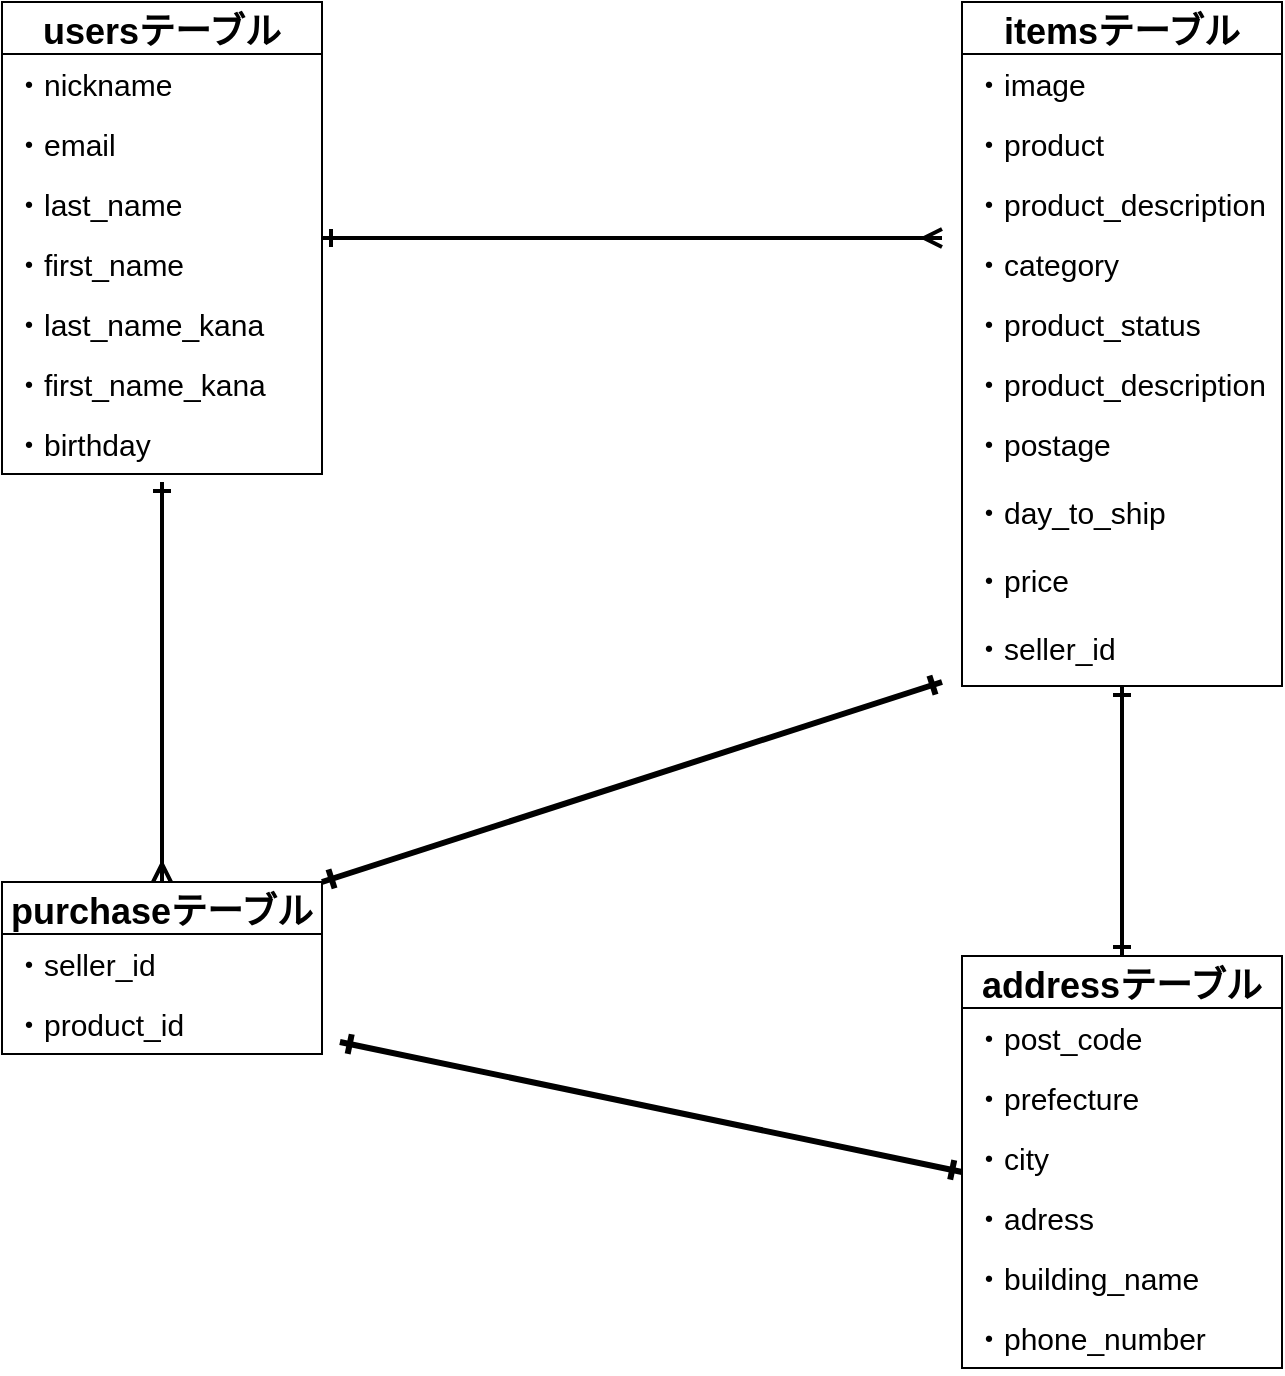 <mxfile version="13.10.0" type="embed">
    <diagram id="9lyl0EFG5ob4PHSunow0" name="ページ1">
        <mxGraphModel dx="898" dy="575" grid="1" gridSize="10" guides="1" tooltips="1" connect="1" arrows="1" fold="1" page="1" pageScale="1" pageWidth="827" pageHeight="1169" math="0" shadow="0">
            <root>
                <mxCell id="0"/>
                <mxCell id="1" parent="0"/>
                <mxCell id="18" value="" style="edgeStyle=orthogonalEdgeStyle;rounded=0;sketch=0;jumpStyle=none;jumpSize=6;orthogonalLoop=1;jettySize=auto;html=1;shadow=0;startArrow=ERone;startFill=0;endArrow=ERmany;endFill=0;targetPerimeterSpacing=0;strokeColor=#FFFFFF;strokeWidth=2;" parent="1" edge="1">
                    <mxGeometry relative="1" as="geometry">
                        <mxPoint x="660" y="100" as="sourcePoint"/>
                        <mxPoint x="660" y="100" as="targetPoint"/>
                    </mxGeometry>
                </mxCell>
                <mxCell id="23" value="" style="edgeStyle=orthogonalEdgeStyle;rounded=0;sketch=0;jumpStyle=none;jumpSize=6;orthogonalLoop=1;jettySize=auto;html=1;shadow=0;startArrow=ERone;startFill=0;endArrow=ERmany;endFill=0;targetPerimeterSpacing=0;strokeColor=#FFFFFF;strokeWidth=2;" parent="1" edge="1">
                    <mxGeometry relative="1" as="geometry">
                        <mxPoint x="180" y="420" as="sourcePoint"/>
                        <mxPoint x="180" y="420" as="targetPoint"/>
                    </mxGeometry>
                </mxCell>
                <mxCell id="27" value="" style="edgeStyle=orthogonalEdgeStyle;rounded=0;sketch=0;jumpStyle=none;jumpSize=6;orthogonalLoop=1;jettySize=auto;html=1;shadow=0;startArrow=ERone;startFill=0;endArrow=ERmany;endFill=0;targetPerimeterSpacing=0;strokeColor=#FFFFFF;strokeWidth=2;" parent="1" edge="1">
                    <mxGeometry relative="1" as="geometry">
                        <mxPoint x="660" y="420" as="sourcePoint"/>
                        <mxPoint x="660" y="420" as="targetPoint"/>
                    </mxGeometry>
                </mxCell>
                <mxCell id="78" value="" style="edgeStyle=orthogonalEdgeStyle;rounded=0;sketch=0;jumpStyle=none;jumpSize=6;orthogonalLoop=1;jettySize=auto;html=1;shadow=0;startArrow=ERone;startFill=0;endArrow=ERmany;endFill=0;targetPerimeterSpacing=0;strokeWidth=2;fontSize=15;strokeColor=#000000;" parent="1" source="58" edge="1">
                    <mxGeometry relative="1" as="geometry">
                        <mxPoint x="550" y="198" as="targetPoint"/>
                    </mxGeometry>
                </mxCell>
                <mxCell id="58" value="usersテーブル" style="swimlane;fontStyle=1;childLayout=stackLayout;horizontal=1;startSize=26;horizontalStack=0;resizeParent=1;resizeParentMax=0;resizeLast=0;collapsible=1;marginBottom=0;align=center;fontSize=18;rounded=0;" parent="1" vertex="1">
                    <mxGeometry x="80" y="80" width="160" height="236" as="geometry">
                        <mxRectangle x="80" y="80" width="120" height="26" as="alternateBounds"/>
                    </mxGeometry>
                </mxCell>
                <mxCell id="59" value="・nickname&#10;" style="text;strokeColor=none;fillColor=none;spacingLeft=4;spacingRight=4;overflow=hidden;rotatable=0;points=[[0,0.5],[1,0.5]];portConstraint=eastwest;fontSize=15;" parent="58" vertex="1">
                    <mxGeometry y="26" width="160" height="30" as="geometry"/>
                </mxCell>
                <mxCell id="60" value="・email" style="text;strokeColor=none;fillColor=none;spacingLeft=4;spacingRight=4;overflow=hidden;rotatable=0;points=[[0,0.5],[1,0.5]];portConstraint=eastwest;fontSize=15;" parent="58" vertex="1">
                    <mxGeometry y="56" width="160" height="30" as="geometry"/>
                </mxCell>
                <mxCell id="113" value="・last_name&#10;" style="text;strokeColor=none;fillColor=none;spacingLeft=4;spacingRight=4;overflow=hidden;rotatable=0;points=[[0,0.5],[1,0.5]];portConstraint=eastwest;fontSize=15;" vertex="1" parent="58">
                    <mxGeometry y="86" width="160" height="30" as="geometry"/>
                </mxCell>
                <mxCell id="114" value="・first_name" style="text;strokeColor=none;fillColor=none;spacingLeft=4;spacingRight=4;overflow=hidden;rotatable=0;points=[[0,0.5],[1,0.5]];portConstraint=eastwest;fontSize=15;" vertex="1" parent="58">
                    <mxGeometry y="116" width="160" height="30" as="geometry"/>
                </mxCell>
                <mxCell id="115" value="・last_name_kana" style="text;strokeColor=none;fillColor=none;spacingLeft=4;spacingRight=4;overflow=hidden;rotatable=0;points=[[0,0.5],[1,0.5]];portConstraint=eastwest;fontSize=15;" vertex="1" parent="58">
                    <mxGeometry y="146" width="160" height="30" as="geometry"/>
                </mxCell>
                <mxCell id="116" value="・first_name_kana" style="text;strokeColor=none;fillColor=none;spacingLeft=4;spacingRight=4;overflow=hidden;rotatable=0;points=[[0,0.5],[1,0.5]];portConstraint=eastwest;fontSize=15;" vertex="1" parent="58">
                    <mxGeometry y="176" width="160" height="30" as="geometry"/>
                </mxCell>
                <mxCell id="117" value="・birthday" style="text;strokeColor=none;fillColor=none;spacingLeft=4;spacingRight=4;overflow=hidden;rotatable=0;points=[[0,0.5],[1,0.5]];portConstraint=eastwest;fontSize=15;" vertex="1" parent="58">
                    <mxGeometry y="206" width="160" height="30" as="geometry"/>
                </mxCell>
                <mxCell id="74" value="itemsテーブル" style="swimlane;fontStyle=1;childLayout=stackLayout;horizontal=1;startSize=26;horizontalStack=0;resizeParent=1;resizeParentMax=0;resizeLast=0;collapsible=1;marginBottom=0;align=center;fontSize=18;rounded=0;" parent="1" vertex="1">
                    <mxGeometry x="560" y="80" width="160" height="342" as="geometry">
                        <mxRectangle x="80" y="80" width="120" height="26" as="alternateBounds"/>
                    </mxGeometry>
                </mxCell>
                <mxCell id="75" value="・image&#10;&#10;" style="text;strokeColor=none;fillColor=none;spacingLeft=4;spacingRight=4;overflow=hidden;rotatable=0;points=[[0,0.5],[1,0.5]];portConstraint=eastwest;fontSize=15;" parent="74" vertex="1">
                    <mxGeometry y="26" width="160" height="30" as="geometry"/>
                </mxCell>
                <mxCell id="76" value="・product&#10;" style="text;strokeColor=none;fillColor=none;spacingLeft=4;spacingRight=4;overflow=hidden;rotatable=0;points=[[0,0.5],[1,0.5]];portConstraint=eastwest;fontSize=15;" parent="74" vertex="1">
                    <mxGeometry y="56" width="160" height="30" as="geometry"/>
                </mxCell>
                <mxCell id="80" value="・product_description&#10;&#10;" style="text;strokeColor=none;fillColor=none;spacingLeft=4;spacingRight=4;overflow=hidden;rotatable=0;points=[[0,0.5],[1,0.5]];portConstraint=eastwest;fontSize=15;" parent="74" vertex="1">
                    <mxGeometry y="86" width="160" height="30" as="geometry"/>
                </mxCell>
                <mxCell id="81" value="・category&#10;&#10;" style="text;strokeColor=none;fillColor=none;spacingLeft=4;spacingRight=4;overflow=hidden;rotatable=0;points=[[0,0.5],[1,0.5]];portConstraint=eastwest;fontSize=15;" parent="74" vertex="1">
                    <mxGeometry y="116" width="160" height="30" as="geometry"/>
                </mxCell>
                <mxCell id="82" value="・product_status&#10;" style="text;strokeColor=none;fillColor=none;spacingLeft=4;spacingRight=4;overflow=hidden;rotatable=0;points=[[0,0.5],[1,0.5]];portConstraint=eastwest;fontSize=15;" parent="74" vertex="1">
                    <mxGeometry y="146" width="160" height="30" as="geometry"/>
                </mxCell>
                <mxCell id="83" value="・product_description&#10;&#10;" style="text;strokeColor=none;fillColor=none;spacingLeft=4;spacingRight=4;overflow=hidden;rotatable=0;points=[[0,0.5],[1,0.5]];portConstraint=eastwest;fontSize=15;" parent="74" vertex="1">
                    <mxGeometry y="176" width="160" height="30" as="geometry"/>
                </mxCell>
                <mxCell id="101" value="・postage&#10;" style="text;strokeColor=none;fillColor=none;spacingLeft=4;spacingRight=4;overflow=hidden;rotatable=0;points=[[0,0.5],[1,0.5]];portConstraint=eastwest;fontSize=15;" vertex="1" parent="74">
                    <mxGeometry y="206" width="160" height="34" as="geometry"/>
                </mxCell>
                <mxCell id="102" value="・day_to_ship&#10;" style="text;strokeColor=none;fillColor=none;spacingLeft=4;spacingRight=4;overflow=hidden;rotatable=0;points=[[0,0.5],[1,0.5]];portConstraint=eastwest;fontSize=15;" vertex="1" parent="74">
                    <mxGeometry y="240" width="160" height="34" as="geometry"/>
                </mxCell>
                <mxCell id="103" value="・price&#10;" style="text;strokeColor=none;fillColor=none;spacingLeft=4;spacingRight=4;overflow=hidden;rotatable=0;points=[[0,0.5],[1,0.5]];portConstraint=eastwest;fontSize=15;" vertex="1" parent="74">
                    <mxGeometry y="274" width="160" height="34" as="geometry"/>
                </mxCell>
                <mxCell id="77" value="・seller_id&#10;&#10;" style="text;strokeColor=none;fillColor=none;spacingLeft=4;spacingRight=4;overflow=hidden;rotatable=0;points=[[0,0.5],[1,0.5]];portConstraint=eastwest;fontSize=15;" parent="74" vertex="1">
                    <mxGeometry y="308" width="160" height="34" as="geometry"/>
                </mxCell>
                <mxCell id="90" value="addressテーブル" style="swimlane;fontStyle=1;childLayout=stackLayout;horizontal=1;startSize=26;horizontalStack=0;resizeParent=1;resizeParentMax=0;resizeLast=0;collapsible=1;marginBottom=0;align=center;fontSize=18;rounded=0;" parent="1" vertex="1">
                    <mxGeometry x="560" y="557" width="160" height="206" as="geometry"/>
                </mxCell>
                <mxCell id="112" value="・post_code&#10;" style="text;strokeColor=none;fillColor=none;spacingLeft=4;spacingRight=4;overflow=hidden;rotatable=0;points=[[0,0.5],[1,0.5]];portConstraint=eastwest;fontSize=15;" vertex="1" parent="90">
                    <mxGeometry y="26" width="160" height="30" as="geometry"/>
                </mxCell>
                <mxCell id="145" value="・prefecture&#10;" style="text;strokeColor=none;fillColor=none;spacingLeft=4;spacingRight=4;overflow=hidden;rotatable=0;points=[[0,0.5],[1,0.5]];portConstraint=eastwest;fontSize=15;" vertex="1" parent="90">
                    <mxGeometry y="56" width="160" height="30" as="geometry"/>
                </mxCell>
                <mxCell id="146" value="・city&#10;" style="text;strokeColor=none;fillColor=none;spacingLeft=4;spacingRight=4;overflow=hidden;rotatable=0;points=[[0,0.5],[1,0.5]];portConstraint=eastwest;fontSize=15;" vertex="1" parent="90">
                    <mxGeometry y="86" width="160" height="30" as="geometry"/>
                </mxCell>
                <mxCell id="147" value="・adress&#10;" style="text;strokeColor=none;fillColor=none;spacingLeft=4;spacingRight=4;overflow=hidden;rotatable=0;points=[[0,0.5],[1,0.5]];portConstraint=eastwest;fontSize=15;" vertex="1" parent="90">
                    <mxGeometry y="116" width="160" height="30" as="geometry"/>
                </mxCell>
                <mxCell id="148" value="・building_name" style="text;strokeColor=none;fillColor=none;spacingLeft=4;spacingRight=4;overflow=hidden;rotatable=0;points=[[0,0.5],[1,0.5]];portConstraint=eastwest;fontSize=15;" vertex="1" parent="90">
                    <mxGeometry y="146" width="160" height="30" as="geometry"/>
                </mxCell>
                <mxCell id="91" value="・phone_number" style="text;strokeColor=none;fillColor=none;spacingLeft=4;spacingRight=4;overflow=hidden;rotatable=0;points=[[0,0.5],[1,0.5]];portConstraint=eastwest;fontSize=15;" parent="90" vertex="1">
                    <mxGeometry y="176" width="160" height="30" as="geometry"/>
                </mxCell>
                <mxCell id="96" value="" style="endArrow=ERone;html=1;rounded=0;shadow=0;strokeWidth=2;fontSize=15;exitX=0.5;exitY=0;exitDx=0;exitDy=0;startArrow=ERone;startFill=0;endFill=0;strokeColor=#000000;" parent="1" source="90" target="77" edge="1">
                    <mxGeometry relative="1" as="geometry">
                        <mxPoint x="330" y="390" as="sourcePoint"/>
                        <mxPoint x="490" y="390" as="targetPoint"/>
                        <Array as="points"/>
                    </mxGeometry>
                </mxCell>
                <mxCell id="98" value="" style="endArrow=ERmany;html=1;rounded=0;shadow=0;strokeWidth=2;fontSize=15;entryX=0.5;entryY=0;entryDx=0;entryDy=0;startArrow=ERone;startFill=0;endFill=0;strokeColor=#000000;" parent="1" edge="1">
                    <mxGeometry relative="1" as="geometry">
                        <mxPoint x="160" y="320" as="sourcePoint"/>
                        <mxPoint x="160" y="520" as="targetPoint"/>
                        <Array as="points"/>
                    </mxGeometry>
                </mxCell>
                <mxCell id="99" value="" style="endArrow=ERone;html=1;rounded=0;shadow=0;strokeWidth=3;fontSize=15;exitX=1.056;exitY=0.8;exitDx=0;exitDy=0;exitPerimeter=0;entryX=-0.025;entryY=0.1;entryDx=0;entryDy=0;entryPerimeter=0;startArrow=ERone;startFill=0;endFill=0;strokeColor=#000000;" parent="1" source="143" edge="1">
                    <mxGeometry relative="1" as="geometry">
                        <mxPoint x="248.96" y="640" as="sourcePoint"/>
                        <mxPoint x="560" y="664.99" as="targetPoint"/>
                    </mxGeometry>
                </mxCell>
                <mxCell id="100" value="" style="endArrow=ERone;html=1;rounded=0;exitX=1;exitY=0;exitDx=0;exitDy=0;endFill=0;startArrow=ERone;startFill=0;strokeWidth=3;strokeColor=#000000;" edge="1" parent="1">
                    <mxGeometry relative="1" as="geometry">
                        <mxPoint x="240" y="520" as="sourcePoint"/>
                        <mxPoint x="550" y="420" as="targetPoint"/>
                        <Array as="points"/>
                    </mxGeometry>
                </mxCell>
                <mxCell id="141" value="purchaseテーブル" style="swimlane;fontStyle=1;childLayout=stackLayout;horizontal=1;startSize=26;horizontalStack=0;resizeParent=1;resizeParentMax=0;resizeLast=0;collapsible=1;marginBottom=0;align=center;fontSize=18;" vertex="1" parent="1">
                    <mxGeometry x="80" y="520" width="160" height="86" as="geometry"/>
                </mxCell>
                <mxCell id="142" value="・seller_id" style="text;strokeColor=none;fillColor=none;spacingLeft=4;spacingRight=4;overflow=hidden;rotatable=0;points=[[0,0.5],[1,0.5]];portConstraint=eastwest;fontSize=15;" vertex="1" parent="141">
                    <mxGeometry y="26" width="160" height="30" as="geometry"/>
                </mxCell>
                <mxCell id="143" value="・product_id" style="text;strokeColor=none;fillColor=none;spacingLeft=4;spacingRight=4;overflow=hidden;rotatable=0;points=[[0,0.5],[1,0.5]];portConstraint=eastwest;fontSize=15;" vertex="1" parent="141">
                    <mxGeometry y="56" width="160" height="30" as="geometry"/>
                </mxCell>
            </root>
        </mxGraphModel>
    </diagram>
</mxfile>